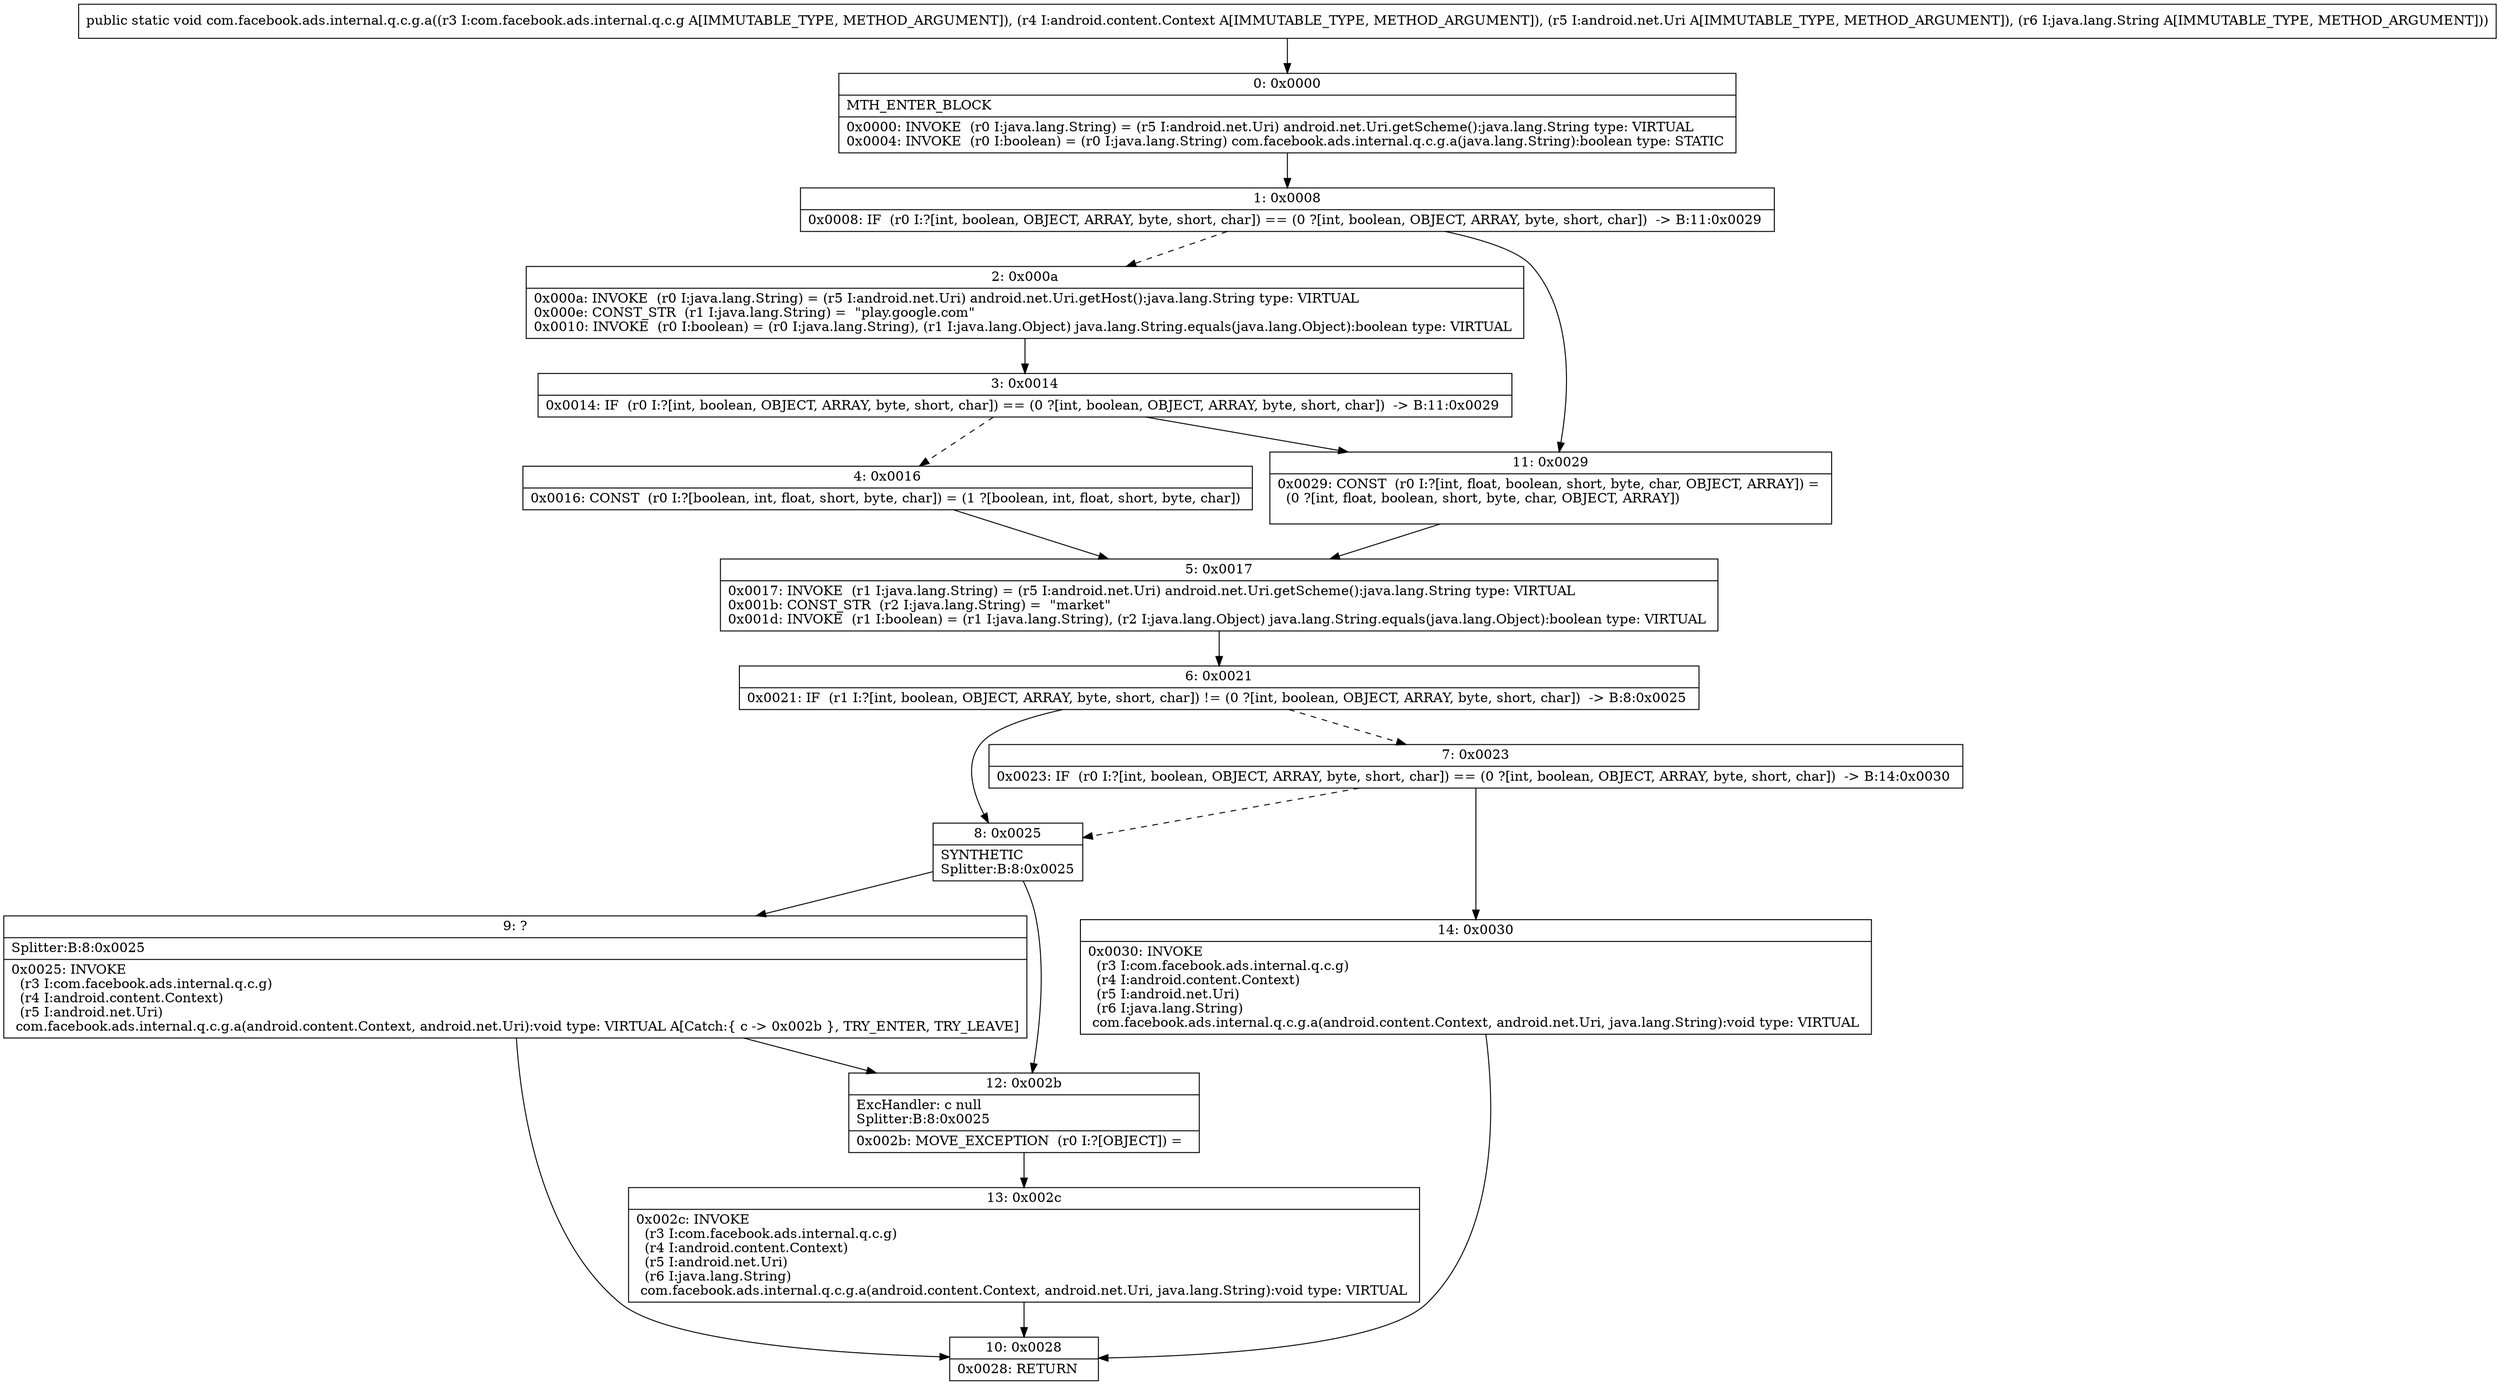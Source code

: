 digraph "CFG forcom.facebook.ads.internal.q.c.g.a(Lcom\/facebook\/ads\/internal\/q\/c\/g;Landroid\/content\/Context;Landroid\/net\/Uri;Ljava\/lang\/String;)V" {
Node_0 [shape=record,label="{0\:\ 0x0000|MTH_ENTER_BLOCK\l|0x0000: INVOKE  (r0 I:java.lang.String) = (r5 I:android.net.Uri) android.net.Uri.getScheme():java.lang.String type: VIRTUAL \l0x0004: INVOKE  (r0 I:boolean) = (r0 I:java.lang.String) com.facebook.ads.internal.q.c.g.a(java.lang.String):boolean type: STATIC \l}"];
Node_1 [shape=record,label="{1\:\ 0x0008|0x0008: IF  (r0 I:?[int, boolean, OBJECT, ARRAY, byte, short, char]) == (0 ?[int, boolean, OBJECT, ARRAY, byte, short, char])  \-\> B:11:0x0029 \l}"];
Node_2 [shape=record,label="{2\:\ 0x000a|0x000a: INVOKE  (r0 I:java.lang.String) = (r5 I:android.net.Uri) android.net.Uri.getHost():java.lang.String type: VIRTUAL \l0x000e: CONST_STR  (r1 I:java.lang.String) =  \"play.google.com\" \l0x0010: INVOKE  (r0 I:boolean) = (r0 I:java.lang.String), (r1 I:java.lang.Object) java.lang.String.equals(java.lang.Object):boolean type: VIRTUAL \l}"];
Node_3 [shape=record,label="{3\:\ 0x0014|0x0014: IF  (r0 I:?[int, boolean, OBJECT, ARRAY, byte, short, char]) == (0 ?[int, boolean, OBJECT, ARRAY, byte, short, char])  \-\> B:11:0x0029 \l}"];
Node_4 [shape=record,label="{4\:\ 0x0016|0x0016: CONST  (r0 I:?[boolean, int, float, short, byte, char]) = (1 ?[boolean, int, float, short, byte, char]) \l}"];
Node_5 [shape=record,label="{5\:\ 0x0017|0x0017: INVOKE  (r1 I:java.lang.String) = (r5 I:android.net.Uri) android.net.Uri.getScheme():java.lang.String type: VIRTUAL \l0x001b: CONST_STR  (r2 I:java.lang.String) =  \"market\" \l0x001d: INVOKE  (r1 I:boolean) = (r1 I:java.lang.String), (r2 I:java.lang.Object) java.lang.String.equals(java.lang.Object):boolean type: VIRTUAL \l}"];
Node_6 [shape=record,label="{6\:\ 0x0021|0x0021: IF  (r1 I:?[int, boolean, OBJECT, ARRAY, byte, short, char]) != (0 ?[int, boolean, OBJECT, ARRAY, byte, short, char])  \-\> B:8:0x0025 \l}"];
Node_7 [shape=record,label="{7\:\ 0x0023|0x0023: IF  (r0 I:?[int, boolean, OBJECT, ARRAY, byte, short, char]) == (0 ?[int, boolean, OBJECT, ARRAY, byte, short, char])  \-\> B:14:0x0030 \l}"];
Node_8 [shape=record,label="{8\:\ 0x0025|SYNTHETIC\lSplitter:B:8:0x0025\l}"];
Node_9 [shape=record,label="{9\:\ ?|Splitter:B:8:0x0025\l|0x0025: INVOKE  \l  (r3 I:com.facebook.ads.internal.q.c.g)\l  (r4 I:android.content.Context)\l  (r5 I:android.net.Uri)\l com.facebook.ads.internal.q.c.g.a(android.content.Context, android.net.Uri):void type: VIRTUAL A[Catch:\{ c \-\> 0x002b \}, TRY_ENTER, TRY_LEAVE]\l}"];
Node_10 [shape=record,label="{10\:\ 0x0028|0x0028: RETURN   \l}"];
Node_11 [shape=record,label="{11\:\ 0x0029|0x0029: CONST  (r0 I:?[int, float, boolean, short, byte, char, OBJECT, ARRAY]) = \l  (0 ?[int, float, boolean, short, byte, char, OBJECT, ARRAY])\l \l}"];
Node_12 [shape=record,label="{12\:\ 0x002b|ExcHandler: c null\lSplitter:B:8:0x0025\l|0x002b: MOVE_EXCEPTION  (r0 I:?[OBJECT]) =  \l}"];
Node_13 [shape=record,label="{13\:\ 0x002c|0x002c: INVOKE  \l  (r3 I:com.facebook.ads.internal.q.c.g)\l  (r4 I:android.content.Context)\l  (r5 I:android.net.Uri)\l  (r6 I:java.lang.String)\l com.facebook.ads.internal.q.c.g.a(android.content.Context, android.net.Uri, java.lang.String):void type: VIRTUAL \l}"];
Node_14 [shape=record,label="{14\:\ 0x0030|0x0030: INVOKE  \l  (r3 I:com.facebook.ads.internal.q.c.g)\l  (r4 I:android.content.Context)\l  (r5 I:android.net.Uri)\l  (r6 I:java.lang.String)\l com.facebook.ads.internal.q.c.g.a(android.content.Context, android.net.Uri, java.lang.String):void type: VIRTUAL \l}"];
MethodNode[shape=record,label="{public static void com.facebook.ads.internal.q.c.g.a((r3 I:com.facebook.ads.internal.q.c.g A[IMMUTABLE_TYPE, METHOD_ARGUMENT]), (r4 I:android.content.Context A[IMMUTABLE_TYPE, METHOD_ARGUMENT]), (r5 I:android.net.Uri A[IMMUTABLE_TYPE, METHOD_ARGUMENT]), (r6 I:java.lang.String A[IMMUTABLE_TYPE, METHOD_ARGUMENT])) }"];
MethodNode -> Node_0;
Node_0 -> Node_1;
Node_1 -> Node_2[style=dashed];
Node_1 -> Node_11;
Node_2 -> Node_3;
Node_3 -> Node_4[style=dashed];
Node_3 -> Node_11;
Node_4 -> Node_5;
Node_5 -> Node_6;
Node_6 -> Node_7[style=dashed];
Node_6 -> Node_8;
Node_7 -> Node_8[style=dashed];
Node_7 -> Node_14;
Node_8 -> Node_9;
Node_8 -> Node_12;
Node_9 -> Node_10;
Node_9 -> Node_12;
Node_11 -> Node_5;
Node_12 -> Node_13;
Node_13 -> Node_10;
Node_14 -> Node_10;
}

